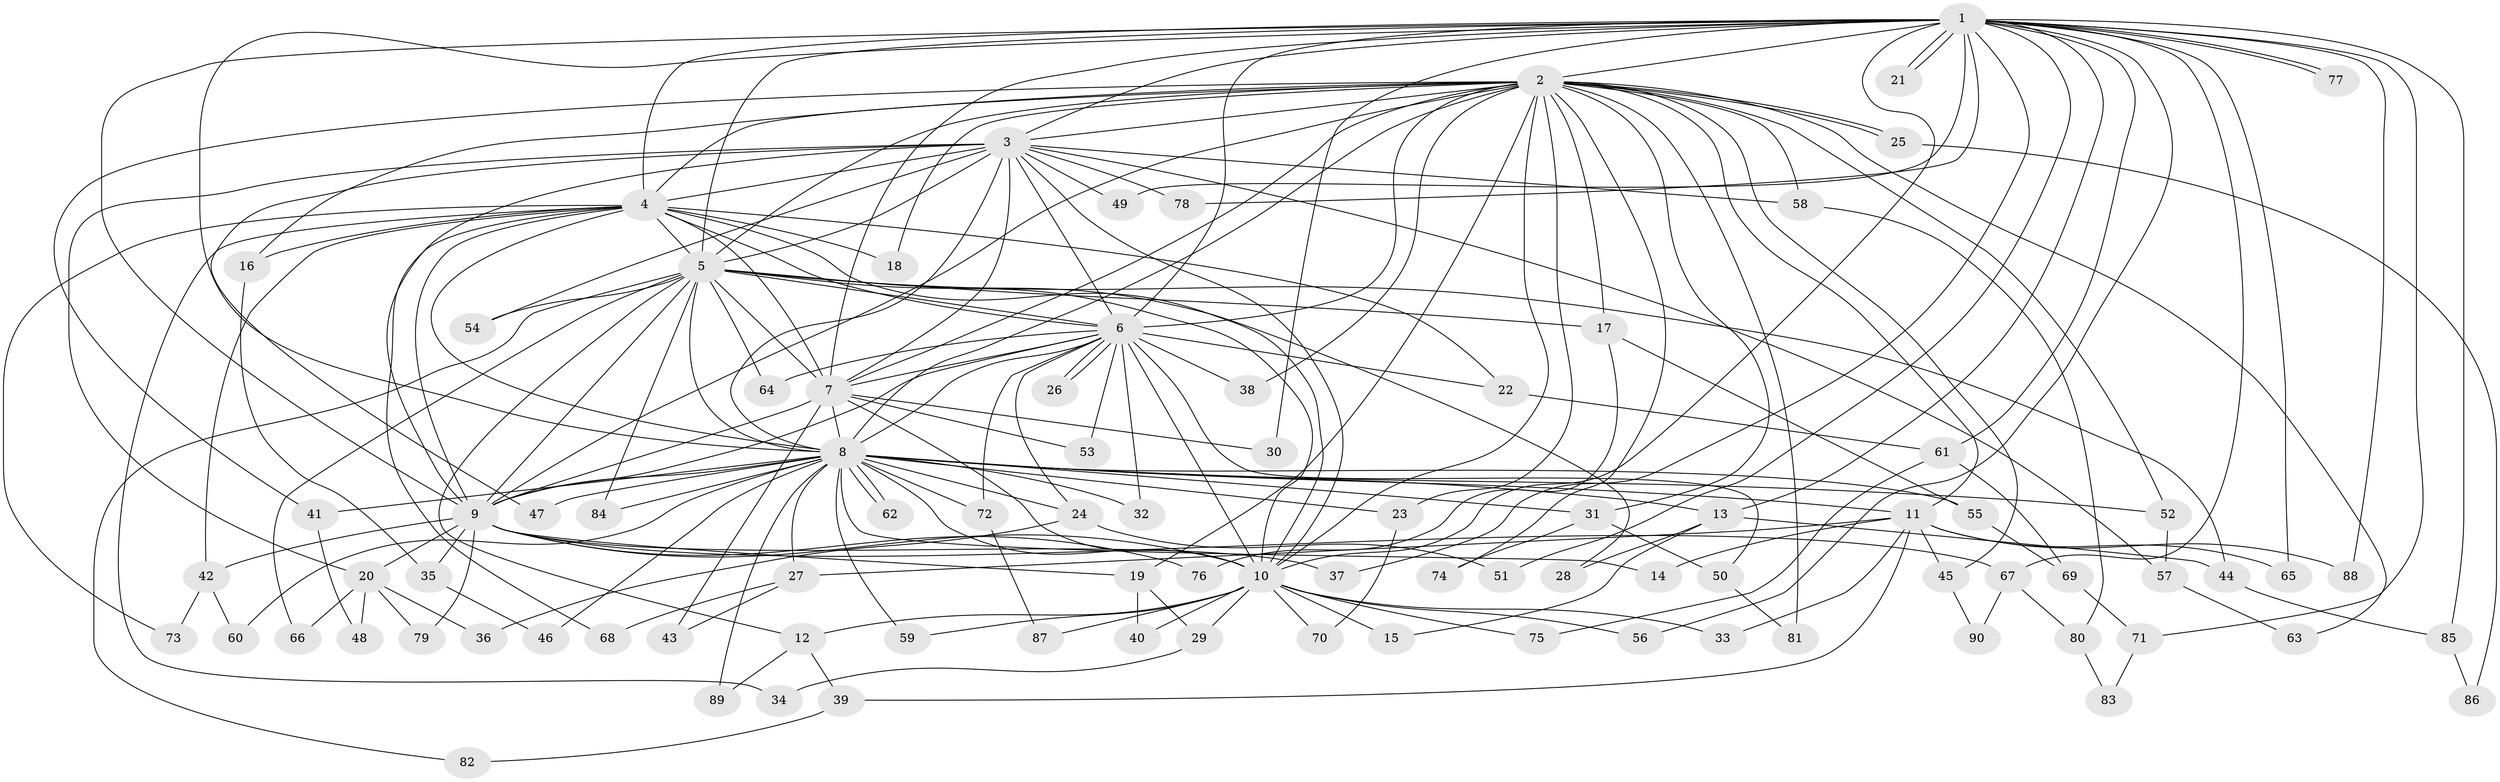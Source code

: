// coarse degree distribution, {23: 0.015384615384615385, 28: 0.015384615384615385, 15: 0.015384615384615385, 14: 0.015384615384615385, 17: 0.046153846153846156, 11: 0.015384615384615385, 27: 0.015384615384615385, 9: 0.015384615384615385, 5: 0.03076923076923077, 6: 0.03076923076923077, 2: 0.5076923076923077, 4: 0.12307692307692308, 3: 0.15384615384615385}
// Generated by graph-tools (version 1.1) at 2025/23/03/03/25 07:23:38]
// undirected, 90 vertices, 205 edges
graph export_dot {
graph [start="1"]
  node [color=gray90,style=filled];
  1;
  2;
  3;
  4;
  5;
  6;
  7;
  8;
  9;
  10;
  11;
  12;
  13;
  14;
  15;
  16;
  17;
  18;
  19;
  20;
  21;
  22;
  23;
  24;
  25;
  26;
  27;
  28;
  29;
  30;
  31;
  32;
  33;
  34;
  35;
  36;
  37;
  38;
  39;
  40;
  41;
  42;
  43;
  44;
  45;
  46;
  47;
  48;
  49;
  50;
  51;
  52;
  53;
  54;
  55;
  56;
  57;
  58;
  59;
  60;
  61;
  62;
  63;
  64;
  65;
  66;
  67;
  68;
  69;
  70;
  71;
  72;
  73;
  74;
  75;
  76;
  77;
  78;
  79;
  80;
  81;
  82;
  83;
  84;
  85;
  86;
  87;
  88;
  89;
  90;
  1 -- 2;
  1 -- 3;
  1 -- 4;
  1 -- 5;
  1 -- 6;
  1 -- 7;
  1 -- 8;
  1 -- 9;
  1 -- 10;
  1 -- 13;
  1 -- 21;
  1 -- 21;
  1 -- 30;
  1 -- 37;
  1 -- 49;
  1 -- 51;
  1 -- 56;
  1 -- 61;
  1 -- 65;
  1 -- 67;
  1 -- 71;
  1 -- 77;
  1 -- 77;
  1 -- 78;
  1 -- 85;
  1 -- 88;
  2 -- 3;
  2 -- 4;
  2 -- 5;
  2 -- 6;
  2 -- 7;
  2 -- 8;
  2 -- 9;
  2 -- 10;
  2 -- 11;
  2 -- 16;
  2 -- 17;
  2 -- 18;
  2 -- 19;
  2 -- 23;
  2 -- 25;
  2 -- 25;
  2 -- 31;
  2 -- 38;
  2 -- 41;
  2 -- 45;
  2 -- 52;
  2 -- 58;
  2 -- 63;
  2 -- 74;
  2 -- 81;
  3 -- 4;
  3 -- 5;
  3 -- 6;
  3 -- 7;
  3 -- 8;
  3 -- 9;
  3 -- 10;
  3 -- 20;
  3 -- 47;
  3 -- 49;
  3 -- 54;
  3 -- 57;
  3 -- 58;
  3 -- 78;
  4 -- 5;
  4 -- 6;
  4 -- 7;
  4 -- 8;
  4 -- 9;
  4 -- 10;
  4 -- 16;
  4 -- 18;
  4 -- 22;
  4 -- 34;
  4 -- 42;
  4 -- 68;
  4 -- 73;
  5 -- 6;
  5 -- 7;
  5 -- 8;
  5 -- 9;
  5 -- 10;
  5 -- 12;
  5 -- 17;
  5 -- 28;
  5 -- 44;
  5 -- 54;
  5 -- 64;
  5 -- 66;
  5 -- 82;
  5 -- 84;
  6 -- 7;
  6 -- 8;
  6 -- 9;
  6 -- 10;
  6 -- 22;
  6 -- 24;
  6 -- 26;
  6 -- 26;
  6 -- 32;
  6 -- 38;
  6 -- 50;
  6 -- 53;
  6 -- 64;
  6 -- 72;
  7 -- 8;
  7 -- 9;
  7 -- 10;
  7 -- 30;
  7 -- 43;
  7 -- 53;
  8 -- 9;
  8 -- 10;
  8 -- 11;
  8 -- 13;
  8 -- 14;
  8 -- 23;
  8 -- 24;
  8 -- 27;
  8 -- 31;
  8 -- 32;
  8 -- 41;
  8 -- 46;
  8 -- 47;
  8 -- 52;
  8 -- 55;
  8 -- 59;
  8 -- 60;
  8 -- 62;
  8 -- 62;
  8 -- 72;
  8 -- 84;
  8 -- 89;
  9 -- 10;
  9 -- 19;
  9 -- 20;
  9 -- 35;
  9 -- 37;
  9 -- 42;
  9 -- 67;
  9 -- 76;
  9 -- 79;
  10 -- 12;
  10 -- 15;
  10 -- 29;
  10 -- 33;
  10 -- 40;
  10 -- 56;
  10 -- 59;
  10 -- 70;
  10 -- 75;
  10 -- 87;
  11 -- 14;
  11 -- 27;
  11 -- 33;
  11 -- 39;
  11 -- 45;
  11 -- 65;
  11 -- 88;
  12 -- 39;
  12 -- 89;
  13 -- 15;
  13 -- 28;
  13 -- 44;
  16 -- 35;
  17 -- 55;
  17 -- 76;
  19 -- 29;
  19 -- 40;
  20 -- 36;
  20 -- 48;
  20 -- 66;
  20 -- 79;
  22 -- 61;
  23 -- 70;
  24 -- 36;
  24 -- 51;
  25 -- 86;
  27 -- 43;
  27 -- 68;
  29 -- 34;
  31 -- 50;
  31 -- 74;
  35 -- 46;
  39 -- 82;
  41 -- 48;
  42 -- 60;
  42 -- 73;
  44 -- 85;
  45 -- 90;
  50 -- 81;
  52 -- 57;
  55 -- 69;
  57 -- 63;
  58 -- 80;
  61 -- 69;
  61 -- 75;
  67 -- 80;
  67 -- 90;
  69 -- 71;
  71 -- 83;
  72 -- 87;
  80 -- 83;
  85 -- 86;
}
